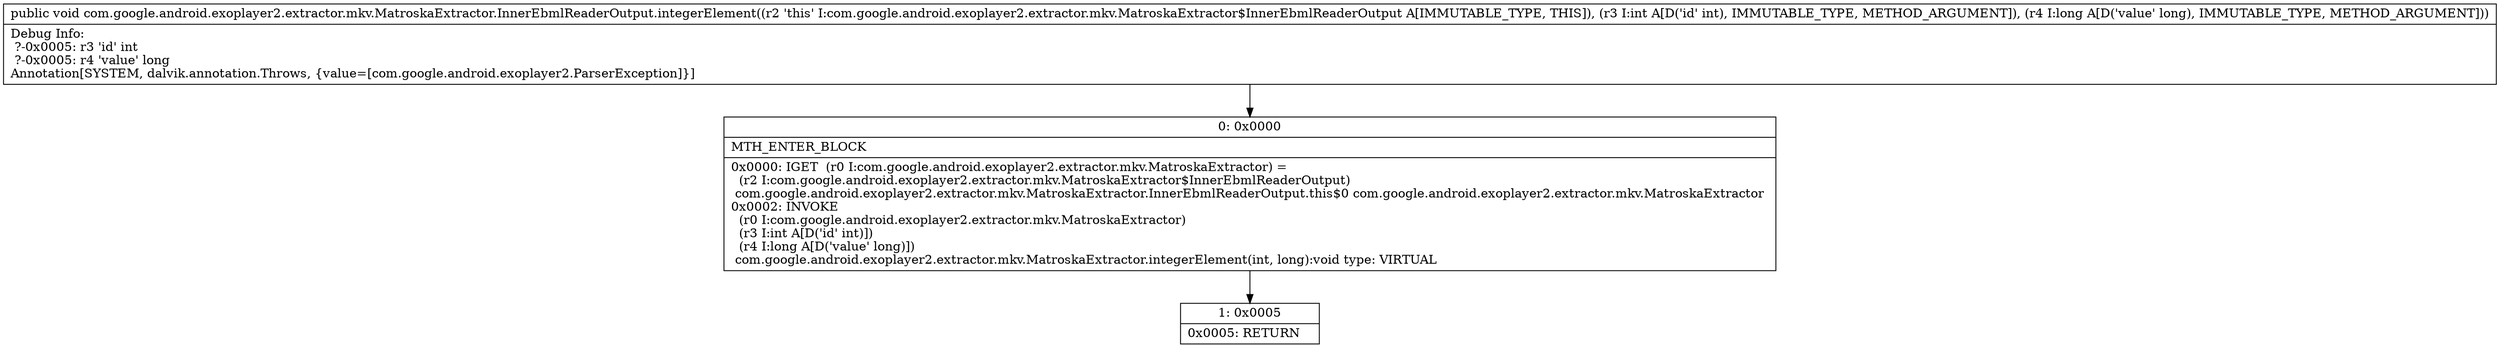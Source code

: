 digraph "CFG forcom.google.android.exoplayer2.extractor.mkv.MatroskaExtractor.InnerEbmlReaderOutput.integerElement(IJ)V" {
Node_0 [shape=record,label="{0\:\ 0x0000|MTH_ENTER_BLOCK\l|0x0000: IGET  (r0 I:com.google.android.exoplayer2.extractor.mkv.MatroskaExtractor) = \l  (r2 I:com.google.android.exoplayer2.extractor.mkv.MatroskaExtractor$InnerEbmlReaderOutput)\l com.google.android.exoplayer2.extractor.mkv.MatroskaExtractor.InnerEbmlReaderOutput.this$0 com.google.android.exoplayer2.extractor.mkv.MatroskaExtractor \l0x0002: INVOKE  \l  (r0 I:com.google.android.exoplayer2.extractor.mkv.MatroskaExtractor)\l  (r3 I:int A[D('id' int)])\l  (r4 I:long A[D('value' long)])\l com.google.android.exoplayer2.extractor.mkv.MatroskaExtractor.integerElement(int, long):void type: VIRTUAL \l}"];
Node_1 [shape=record,label="{1\:\ 0x0005|0x0005: RETURN   \l}"];
MethodNode[shape=record,label="{public void com.google.android.exoplayer2.extractor.mkv.MatroskaExtractor.InnerEbmlReaderOutput.integerElement((r2 'this' I:com.google.android.exoplayer2.extractor.mkv.MatroskaExtractor$InnerEbmlReaderOutput A[IMMUTABLE_TYPE, THIS]), (r3 I:int A[D('id' int), IMMUTABLE_TYPE, METHOD_ARGUMENT]), (r4 I:long A[D('value' long), IMMUTABLE_TYPE, METHOD_ARGUMENT]))  | Debug Info:\l  ?\-0x0005: r3 'id' int\l  ?\-0x0005: r4 'value' long\lAnnotation[SYSTEM, dalvik.annotation.Throws, \{value=[com.google.android.exoplayer2.ParserException]\}]\l}"];
MethodNode -> Node_0;
Node_0 -> Node_1;
}

